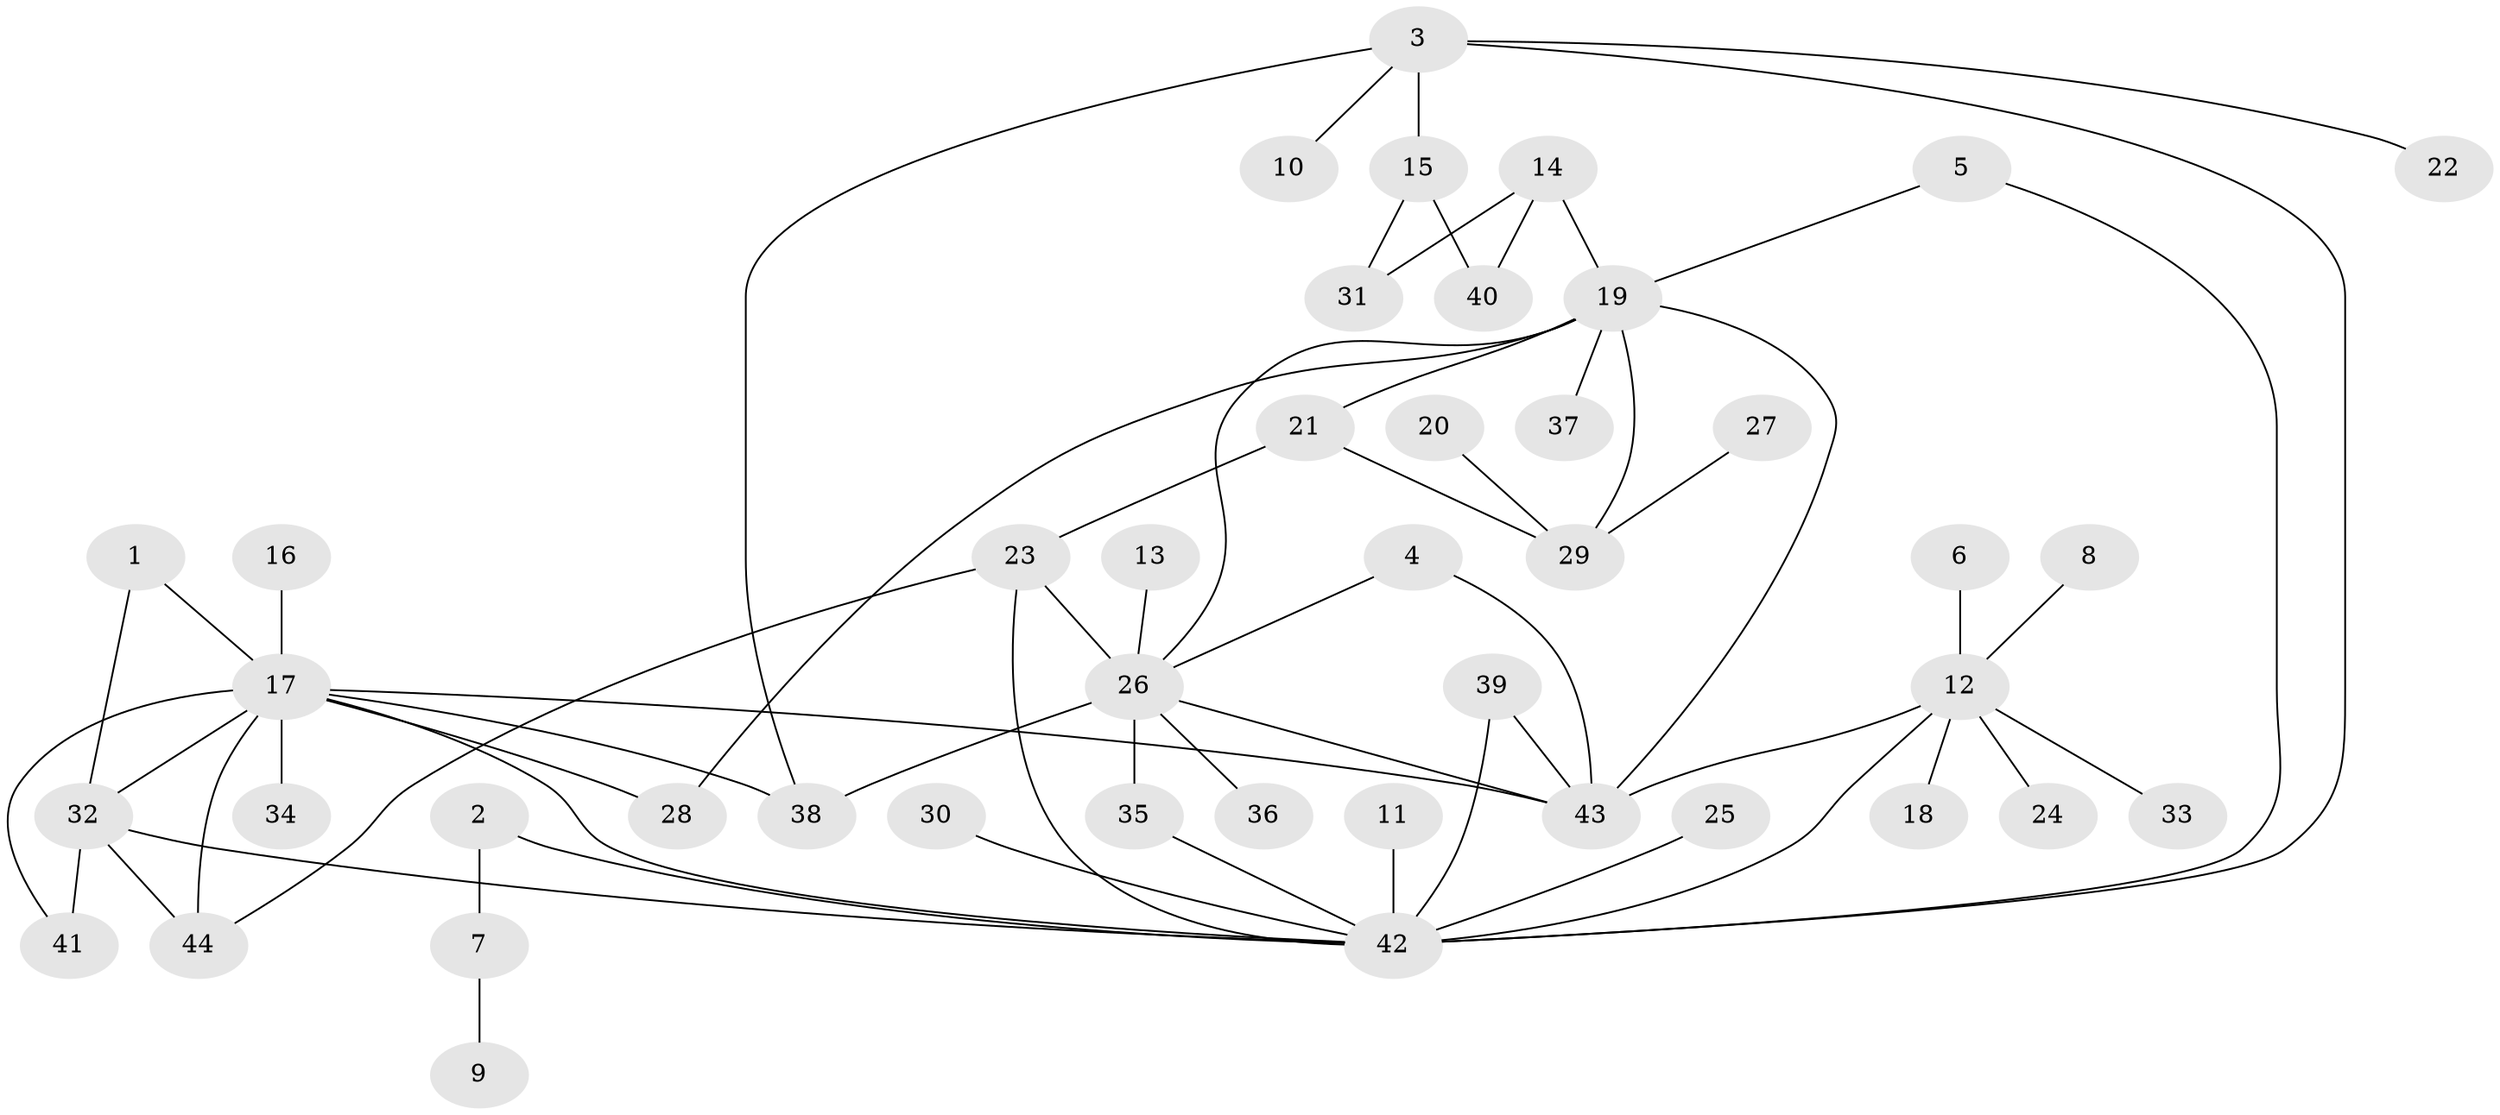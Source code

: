 // original degree distribution, {10: 0.022727272727272728, 12: 0.022727272727272728, 4: 0.06818181818181818, 14: 0.011363636363636364, 2: 0.2159090909090909, 3: 0.09090909090909091, 9: 0.011363636363636364, 7: 0.011363636363636364, 1: 0.48863636363636365, 6: 0.022727272727272728, 5: 0.03409090909090909}
// Generated by graph-tools (version 1.1) at 2025/01/03/09/25 03:01:55]
// undirected, 44 vertices, 62 edges
graph export_dot {
graph [start="1"]
  node [color=gray90,style=filled];
  1;
  2;
  3;
  4;
  5;
  6;
  7;
  8;
  9;
  10;
  11;
  12;
  13;
  14;
  15;
  16;
  17;
  18;
  19;
  20;
  21;
  22;
  23;
  24;
  25;
  26;
  27;
  28;
  29;
  30;
  31;
  32;
  33;
  34;
  35;
  36;
  37;
  38;
  39;
  40;
  41;
  42;
  43;
  44;
  1 -- 17 [weight=1.0];
  1 -- 32 [weight=1.0];
  2 -- 7 [weight=1.0];
  2 -- 42 [weight=1.0];
  3 -- 10 [weight=1.0];
  3 -- 15 [weight=1.0];
  3 -- 22 [weight=1.0];
  3 -- 38 [weight=1.0];
  3 -- 42 [weight=1.0];
  4 -- 26 [weight=1.0];
  4 -- 43 [weight=1.0];
  5 -- 19 [weight=1.0];
  5 -- 42 [weight=1.0];
  6 -- 12 [weight=1.0];
  7 -- 9 [weight=1.0];
  8 -- 12 [weight=1.0];
  11 -- 42 [weight=1.0];
  12 -- 18 [weight=1.0];
  12 -- 24 [weight=1.0];
  12 -- 33 [weight=1.0];
  12 -- 42 [weight=1.0];
  12 -- 43 [weight=1.0];
  13 -- 26 [weight=1.0];
  14 -- 19 [weight=1.0];
  14 -- 31 [weight=1.0];
  14 -- 40 [weight=1.0];
  15 -- 31 [weight=1.0];
  15 -- 40 [weight=1.0];
  16 -- 17 [weight=1.0];
  17 -- 28 [weight=1.0];
  17 -- 32 [weight=1.0];
  17 -- 34 [weight=1.0];
  17 -- 38 [weight=1.0];
  17 -- 41 [weight=1.0];
  17 -- 42 [weight=1.0];
  17 -- 43 [weight=1.0];
  17 -- 44 [weight=1.0];
  19 -- 21 [weight=1.0];
  19 -- 26 [weight=1.0];
  19 -- 28 [weight=1.0];
  19 -- 29 [weight=1.0];
  19 -- 37 [weight=1.0];
  19 -- 43 [weight=1.0];
  20 -- 29 [weight=1.0];
  21 -- 23 [weight=3.0];
  21 -- 29 [weight=1.0];
  23 -- 26 [weight=3.0];
  23 -- 42 [weight=1.0];
  23 -- 44 [weight=1.0];
  25 -- 42 [weight=1.0];
  26 -- 35 [weight=1.0];
  26 -- 36 [weight=1.0];
  26 -- 38 [weight=2.0];
  26 -- 43 [weight=1.0];
  27 -- 29 [weight=1.0];
  30 -- 42 [weight=1.0];
  32 -- 41 [weight=2.0];
  32 -- 42 [weight=1.0];
  32 -- 44 [weight=1.0];
  35 -- 42 [weight=1.0];
  39 -- 42 [weight=2.0];
  39 -- 43 [weight=2.0];
}
